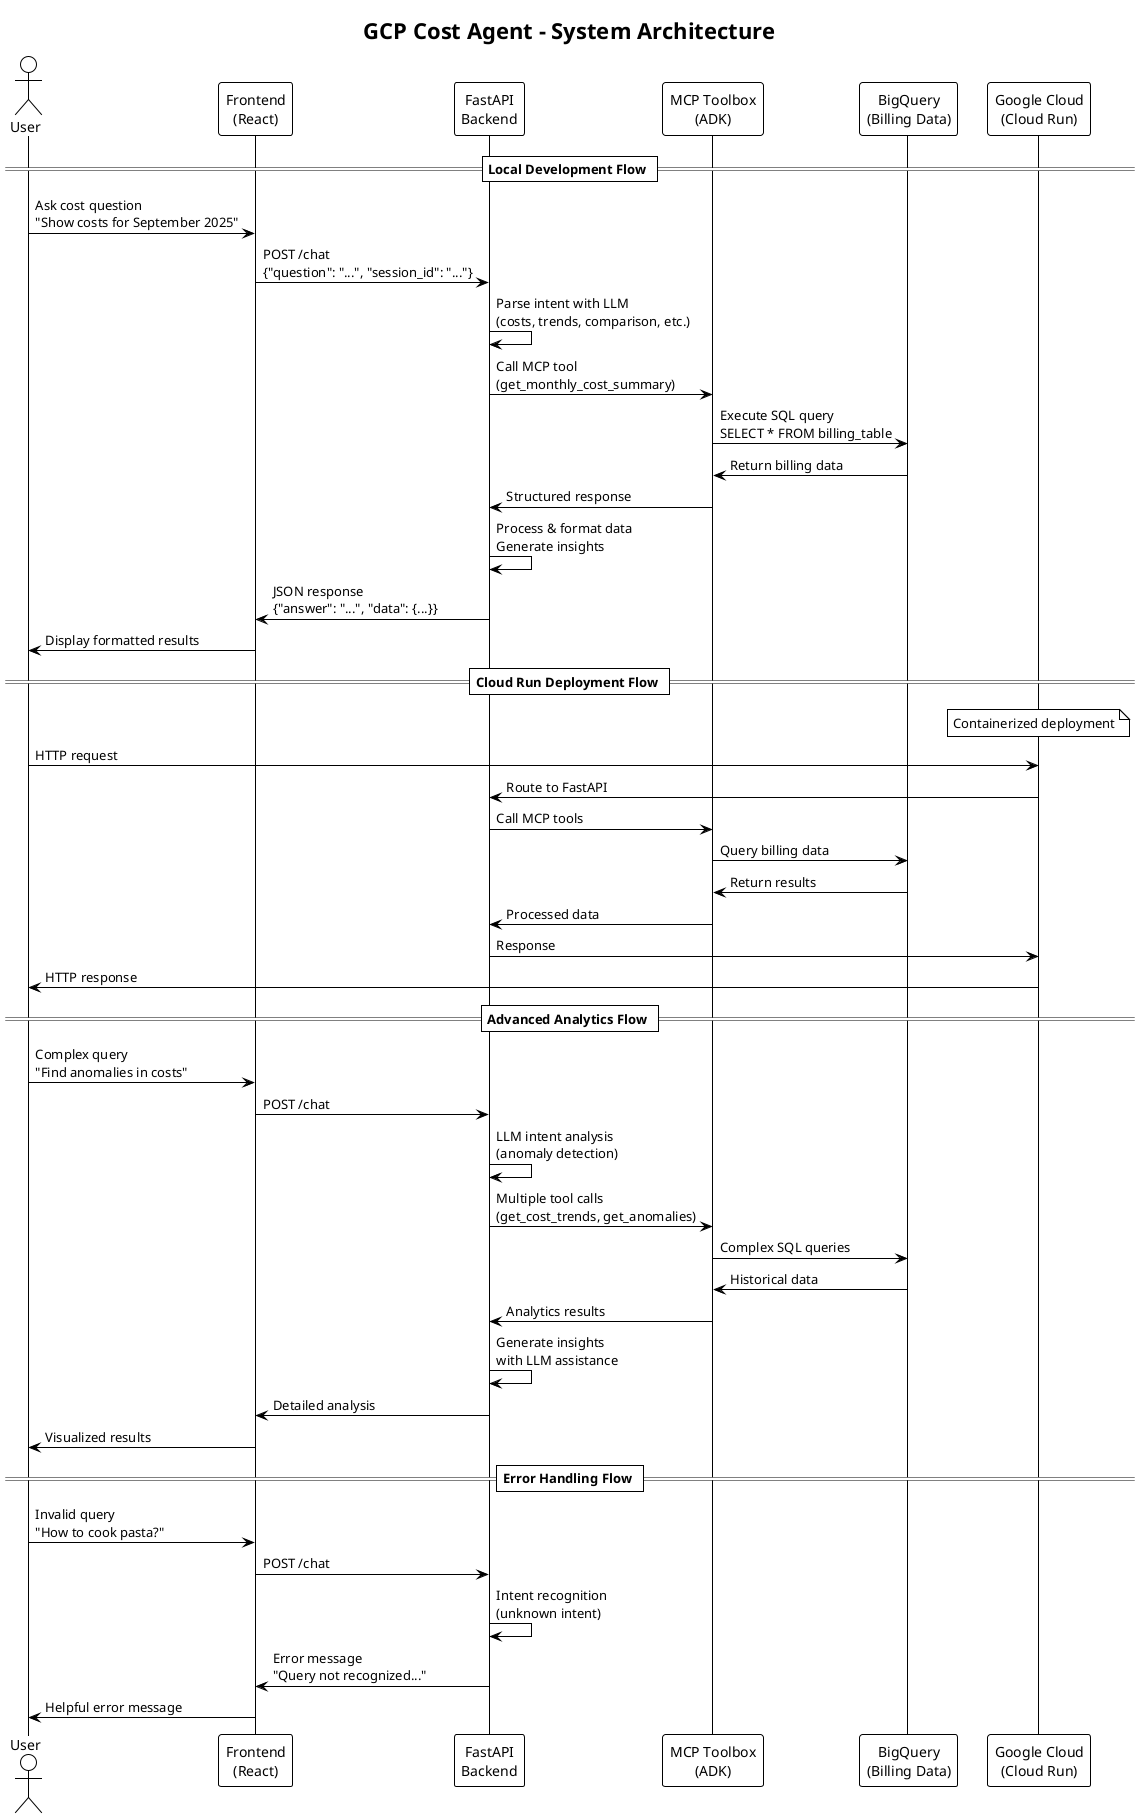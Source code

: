 @startuml GCP Cost Agent Architecture
!theme plain
title GCP Cost Agent - System Architecture

actor User
participant "Frontend\n(React)" as Frontend
participant "FastAPI\nBackend" as Backend
participant "MCP Toolbox\n(ADK)" as Toolbox
participant "BigQuery\n(Billing Data)" as BigQuery
participant "Google Cloud\n(Cloud Run)" as CloudRun

== Local Development Flow ==

User -> Frontend: Ask cost question\n"Show costs for September 2025"
Frontend -> Backend: POST /chat\n{"question": "...", "session_id": "..."}
Backend -> Backend: Parse intent with LLM\n(costs, trends, comparison, etc.)
Backend -> Toolbox: Call MCP tool\n(get_monthly_cost_summary)
Toolbox -> BigQuery: Execute SQL query\nSELECT * FROM billing_table
BigQuery -> Toolbox: Return billing data
Toolbox -> Backend: Structured response
Backend -> Backend: Process & format data\nGenerate insights
Backend -> Frontend: JSON response\n{"answer": "...", "data": {...}}
Frontend -> User: Display formatted results

== Cloud Run Deployment Flow ==

note over CloudRun: Containerized deployment
User -> CloudRun: HTTP request
CloudRun -> Backend: Route to FastAPI
Backend -> Toolbox: Call MCP tools
Toolbox -> BigQuery: Query billing data
BigQuery -> Toolbox: Return results
Toolbox -> Backend: Processed data
Backend -> CloudRun: Response
CloudRun -> User: HTTP response

== Advanced Analytics Flow ==

User -> Frontend: Complex query\n"Find anomalies in costs"
Frontend -> Backend: POST /chat
Backend -> Backend: LLM intent analysis\n(anomaly detection)
Backend -> Toolbox: Multiple tool calls\n(get_cost_trends, get_anomalies)
Toolbox -> BigQuery: Complex SQL queries
BigQuery -> Toolbox: Historical data
Toolbox -> Backend: Analytics results
Backend -> Backend: Generate insights\nwith LLM assistance
Backend -> Frontend: Detailed analysis
Frontend -> User: Visualized results

== Error Handling Flow ==

User -> Frontend: Invalid query\n"How to cook pasta?"
Frontend -> Backend: POST /chat
Backend -> Backend: Intent recognition\n(unknown intent)
Backend -> Frontend: Error message\n"Query not recognized..."
Frontend -> User: Helpful error message

@enduml
